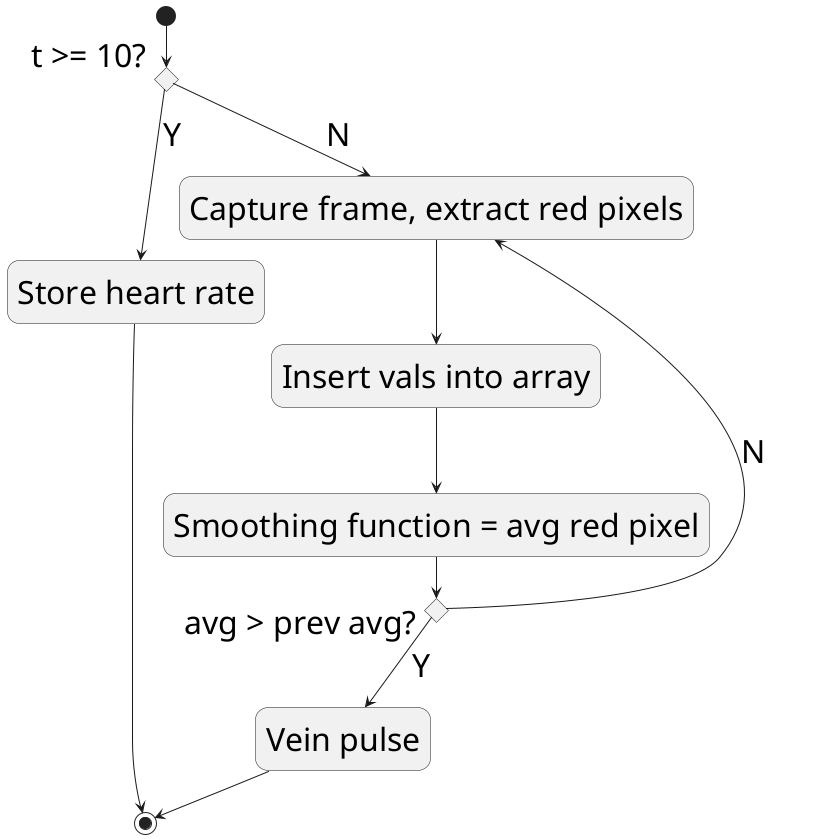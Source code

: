 @startuml
skinparam activityFontSize 32
skinparam activityDiamondFontSize 32
skinparam activityArrowFontSize 32
(*) If "t >= 10?" then
            --> [Y] "Store heart rate"
            --> (*)
    else
 --> [N] "Capture frame, extract red pixels"
--> "Insert vals into array"
--> "Smoothing function = avg red pixel"
If "avg > prev avg?" then
--> [Y] "Vein pulse"
--> (*)
    else


else
--> [N] "Capture frame, extract red pixels"
Endif

@enduml